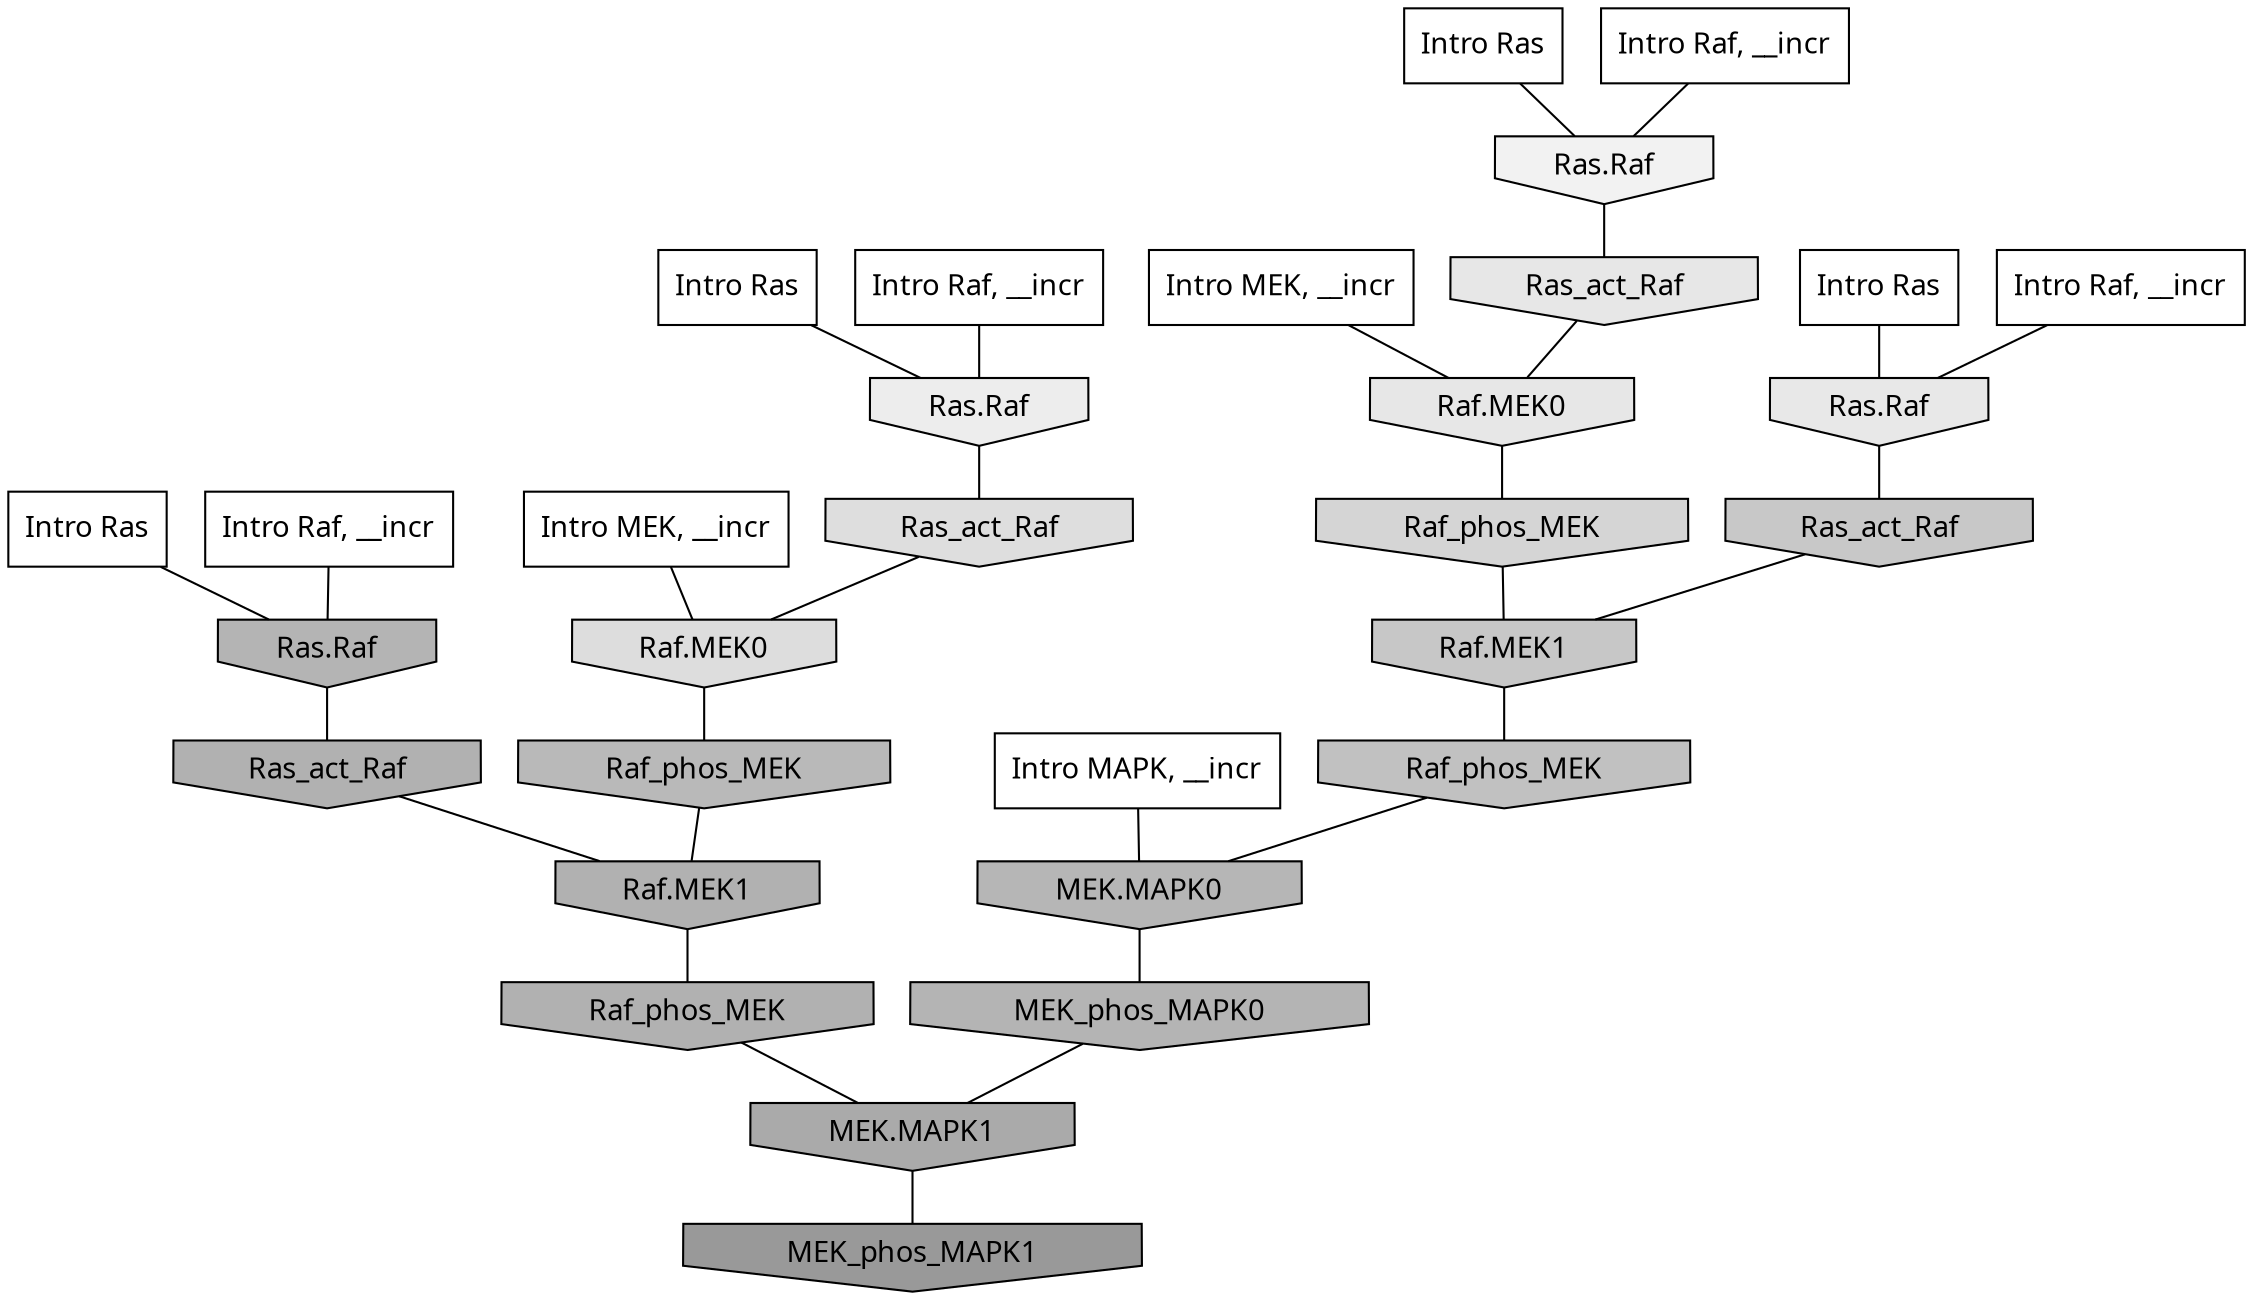digraph G{
  rankdir="TB";
  ranksep=0.30;
  node [fontname="CMU Serif"];
  edge [fontname="CMU Serif"];
  
  20 [label="Intro Ras", shape=rectangle, style=filled, fillcolor="0.000 0.000 1.000"]
  
  39 [label="Intro Ras", shape=rectangle, style=filled, fillcolor="0.000 0.000 1.000"]
  
  60 [label="Intro Ras", shape=rectangle, style=filled, fillcolor="0.000 0.000 1.000"]
  
  74 [label="Intro Ras", shape=rectangle, style=filled, fillcolor="0.000 0.000 1.000"]
  
  215 [label="Intro Raf, __incr", shape=rectangle, style=filled, fillcolor="0.000 0.000 1.000"]
  
  219 [label="Intro Raf, __incr", shape=rectangle, style=filled, fillcolor="0.000 0.000 1.000"]
  
  640 [label="Intro Raf, __incr", shape=rectangle, style=filled, fillcolor="0.000 0.000 1.000"]
  
  997 [label="Intro Raf, __incr", shape=rectangle, style=filled, fillcolor="0.000 0.000 1.000"]
  
  1122 [label="Intro MEK, __incr", shape=rectangle, style=filled, fillcolor="0.000 0.000 1.000"]
  
  2077 [label="Intro MEK, __incr", shape=rectangle, style=filled, fillcolor="0.000 0.000 1.000"]
  
  2691 [label="Intro MAPK, __incr", shape=rectangle, style=filled, fillcolor="0.000 0.000 1.000"]
  
  3728 [label="Ras.Raf", shape=invhouse, style=filled, fillcolor="0.000 0.000 0.949"]
  
  4053 [label="Ras.Raf", shape=invhouse, style=filled, fillcolor="0.000 0.000 0.929"]
  
  4328 [label="Ras.Raf", shape=invhouse, style=filled, fillcolor="0.000 0.000 0.910"]
  
  4473 [label="Ras_act_Raf", shape=invhouse, style=filled, fillcolor="0.000 0.000 0.903"]
  
  4475 [label="Raf.MEK0", shape=invhouse, style=filled, fillcolor="0.000 0.000 0.903"]
  
  5055 [label="Ras_act_Raf", shape=invhouse, style=filled, fillcolor="0.000 0.000 0.869"]
  
  5121 [label="Raf.MEK0", shape=invhouse, style=filled, fillcolor="0.000 0.000 0.865"]
  
  5714 [label="Raf_phos_MEK", shape=invhouse, style=filled, fillcolor="0.000 0.000 0.834"]
  
  6941 [label="Ras_act_Raf", shape=invhouse, style=filled, fillcolor="0.000 0.000 0.785"]
  
  7144 [label="Raf.MEK1", shape=invhouse, style=filled, fillcolor="0.000 0.000 0.779"]
  
  7927 [label="Raf_phos_MEK", shape=invhouse, style=filled, fillcolor="0.000 0.000 0.756"]
  
  9009 [label="Raf_phos_MEK", shape=invhouse, style=filled, fillcolor="0.000 0.000 0.726"]
  
  9785 [label="MEK.MAPK0", shape=invhouse, style=filled, fillcolor="0.000 0.000 0.711"]
  
  9975 [label="Ras.Raf", shape=invhouse, style=filled, fillcolor="0.000 0.000 0.707"]
  
  10116 [label="MEK_phos_MAPK0", shape=invhouse, style=filled, fillcolor="0.000 0.000 0.704"]
  
  10724 [label="Ras_act_Raf", shape=invhouse, style=filled, fillcolor="0.000 0.000 0.692"]
  
  10734 [label="Raf.MEK1", shape=invhouse, style=filled, fillcolor="0.000 0.000 0.692"]
  
  10749 [label="Raf_phos_MEK", shape=invhouse, style=filled, fillcolor="0.000 0.000 0.692"]
  
  12385 [label="MEK.MAPK1", shape=invhouse, style=filled, fillcolor="0.000 0.000 0.665"]
  
  16607 [label="MEK_phos_MAPK1", shape=invhouse, style=filled, fillcolor="0.000 0.000 0.600"]
  
  
  12385 -> 16607 [dir=none, color="0.000 0.000 0.000"] 
  10749 -> 12385 [dir=none, color="0.000 0.000 0.000"] 
  10734 -> 10749 [dir=none, color="0.000 0.000 0.000"] 
  10724 -> 10734 [dir=none, color="0.000 0.000 0.000"] 
  10116 -> 12385 [dir=none, color="0.000 0.000 0.000"] 
  9975 -> 10724 [dir=none, color="0.000 0.000 0.000"] 
  9785 -> 10116 [dir=none, color="0.000 0.000 0.000"] 
  9009 -> 10734 [dir=none, color="0.000 0.000 0.000"] 
  7927 -> 9785 [dir=none, color="0.000 0.000 0.000"] 
  7144 -> 7927 [dir=none, color="0.000 0.000 0.000"] 
  6941 -> 7144 [dir=none, color="0.000 0.000 0.000"] 
  5714 -> 7144 [dir=none, color="0.000 0.000 0.000"] 
  5121 -> 9009 [dir=none, color="0.000 0.000 0.000"] 
  5055 -> 5121 [dir=none, color="0.000 0.000 0.000"] 
  4475 -> 5714 [dir=none, color="0.000 0.000 0.000"] 
  4473 -> 4475 [dir=none, color="0.000 0.000 0.000"] 
  4328 -> 6941 [dir=none, color="0.000 0.000 0.000"] 
  4053 -> 5055 [dir=none, color="0.000 0.000 0.000"] 
  3728 -> 4473 [dir=none, color="0.000 0.000 0.000"] 
  2691 -> 9785 [dir=none, color="0.000 0.000 0.000"] 
  2077 -> 5121 [dir=none, color="0.000 0.000 0.000"] 
  1122 -> 4475 [dir=none, color="0.000 0.000 0.000"] 
  997 -> 9975 [dir=none, color="0.000 0.000 0.000"] 
  640 -> 4053 [dir=none, color="0.000 0.000 0.000"] 
  219 -> 3728 [dir=none, color="0.000 0.000 0.000"] 
  215 -> 4328 [dir=none, color="0.000 0.000 0.000"] 
  74 -> 3728 [dir=none, color="0.000 0.000 0.000"] 
  60 -> 4053 [dir=none, color="0.000 0.000 0.000"] 
  39 -> 4328 [dir=none, color="0.000 0.000 0.000"] 
  20 -> 9975 [dir=none, color="0.000 0.000 0.000"] 
  
  }
